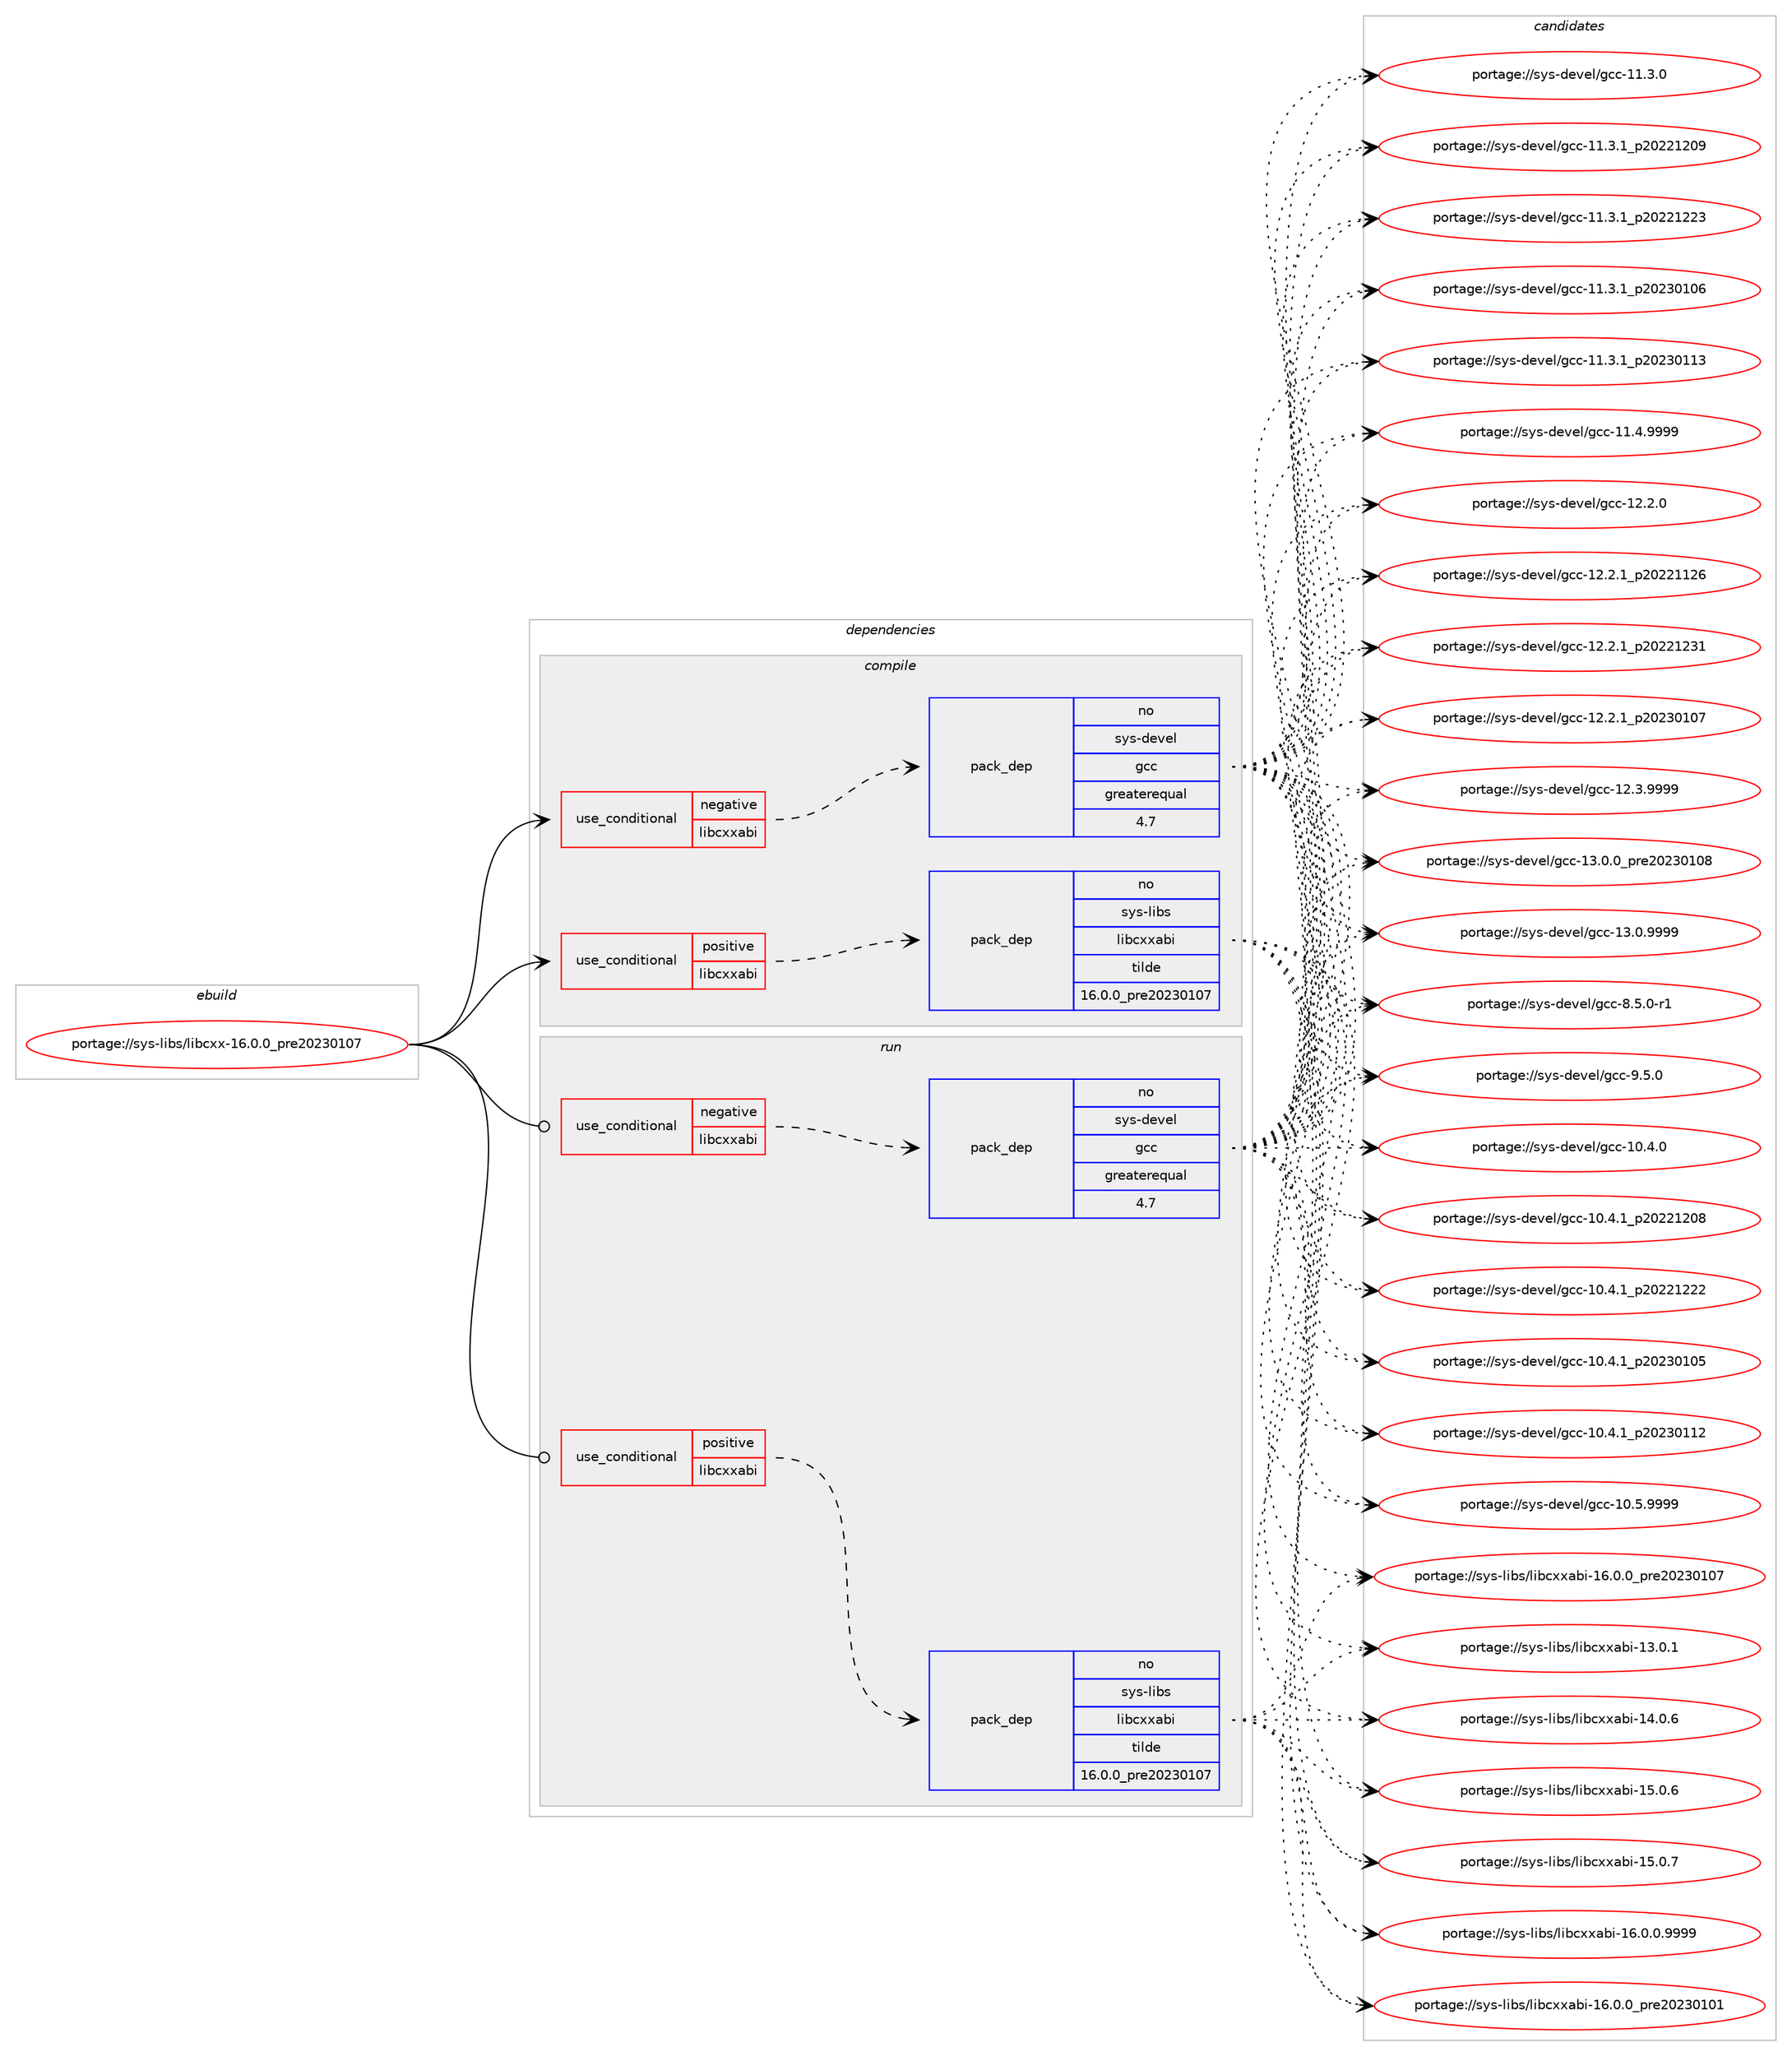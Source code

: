 digraph prolog {

# *************
# Graph options
# *************

newrank=true;
concentrate=true;
compound=true;
graph [rankdir=LR,fontname=Helvetica,fontsize=10,ranksep=1.5];#, ranksep=2.5, nodesep=0.2];
edge  [arrowhead=vee];
node  [fontname=Helvetica,fontsize=10];

# **********
# The ebuild
# **********

subgraph cluster_leftcol {
color=gray;
rank=same;
label=<<i>ebuild</i>>;
id [label="portage://sys-libs/libcxx-16.0.0_pre20230107", color=red, width=4, href="../sys-libs/libcxx-16.0.0_pre20230107.svg"];
}

# ****************
# The dependencies
# ****************

subgraph cluster_midcol {
color=gray;
label=<<i>dependencies</i>>;
subgraph cluster_compile {
fillcolor="#eeeeee";
style=filled;
label=<<i>compile</i>>;
subgraph cond6796 {
dependency10657 [label=<<TABLE BORDER="0" CELLBORDER="1" CELLSPACING="0" CELLPADDING="4"><TR><TD ROWSPAN="3" CELLPADDING="10">use_conditional</TD></TR><TR><TD>negative</TD></TR><TR><TD>libcxxabi</TD></TR></TABLE>>, shape=none, color=red];
subgraph pack3777 {
dependency10658 [label=<<TABLE BORDER="0" CELLBORDER="1" CELLSPACING="0" CELLPADDING="4" WIDTH="220"><TR><TD ROWSPAN="6" CELLPADDING="30">pack_dep</TD></TR><TR><TD WIDTH="110">no</TD></TR><TR><TD>sys-devel</TD></TR><TR><TD>gcc</TD></TR><TR><TD>greaterequal</TD></TR><TR><TD>4.7</TD></TR></TABLE>>, shape=none, color=blue];
}
dependency10657:e -> dependency10658:w [weight=20,style="dashed",arrowhead="vee"];
}
id:e -> dependency10657:w [weight=20,style="solid",arrowhead="vee"];
subgraph cond6797 {
dependency10659 [label=<<TABLE BORDER="0" CELLBORDER="1" CELLSPACING="0" CELLPADDING="4"><TR><TD ROWSPAN="3" CELLPADDING="10">use_conditional</TD></TR><TR><TD>positive</TD></TR><TR><TD>libcxxabi</TD></TR></TABLE>>, shape=none, color=red];
subgraph pack3778 {
dependency10660 [label=<<TABLE BORDER="0" CELLBORDER="1" CELLSPACING="0" CELLPADDING="4" WIDTH="220"><TR><TD ROWSPAN="6" CELLPADDING="30">pack_dep</TD></TR><TR><TD WIDTH="110">no</TD></TR><TR><TD>sys-libs</TD></TR><TR><TD>libcxxabi</TD></TR><TR><TD>tilde</TD></TR><TR><TD>16.0.0_pre20230107</TD></TR></TABLE>>, shape=none, color=blue];
}
dependency10659:e -> dependency10660:w [weight=20,style="dashed",arrowhead="vee"];
}
id:e -> dependency10659:w [weight=20,style="solid",arrowhead="vee"];
# *** BEGIN UNKNOWN DEPENDENCY TYPE (TODO) ***
# id -> package_dependency(portage://sys-libs/libcxx-16.0.0_pre20230107,install,no,sys-devel,llvm,none,[,,],[slot(16)],[])
# *** END UNKNOWN DEPENDENCY TYPE (TODO) ***

# *** BEGIN UNKNOWN DEPENDENCY TYPE (TODO) ***
# id -> package_dependency(portage://sys-libs/libcxx-16.0.0_pre20230107,install,strong,sys-devel,llvm,none,[,,],[slot(0)],[])
# *** END UNKNOWN DEPENDENCY TYPE (TODO) ***

}
subgraph cluster_compileandrun {
fillcolor="#eeeeee";
style=filled;
label=<<i>compile and run</i>>;
}
subgraph cluster_run {
fillcolor="#eeeeee";
style=filled;
label=<<i>run</i>>;
subgraph cond6798 {
dependency10661 [label=<<TABLE BORDER="0" CELLBORDER="1" CELLSPACING="0" CELLPADDING="4"><TR><TD ROWSPAN="3" CELLPADDING="10">use_conditional</TD></TR><TR><TD>negative</TD></TR><TR><TD>libcxxabi</TD></TR></TABLE>>, shape=none, color=red];
subgraph pack3779 {
dependency10662 [label=<<TABLE BORDER="0" CELLBORDER="1" CELLSPACING="0" CELLPADDING="4" WIDTH="220"><TR><TD ROWSPAN="6" CELLPADDING="30">pack_dep</TD></TR><TR><TD WIDTH="110">no</TD></TR><TR><TD>sys-devel</TD></TR><TR><TD>gcc</TD></TR><TR><TD>greaterequal</TD></TR><TR><TD>4.7</TD></TR></TABLE>>, shape=none, color=blue];
}
dependency10661:e -> dependency10662:w [weight=20,style="dashed",arrowhead="vee"];
}
id:e -> dependency10661:w [weight=20,style="solid",arrowhead="odot"];
subgraph cond6799 {
dependency10663 [label=<<TABLE BORDER="0" CELLBORDER="1" CELLSPACING="0" CELLPADDING="4"><TR><TD ROWSPAN="3" CELLPADDING="10">use_conditional</TD></TR><TR><TD>positive</TD></TR><TR><TD>libcxxabi</TD></TR></TABLE>>, shape=none, color=red];
subgraph pack3780 {
dependency10664 [label=<<TABLE BORDER="0" CELLBORDER="1" CELLSPACING="0" CELLPADDING="4" WIDTH="220"><TR><TD ROWSPAN="6" CELLPADDING="30">pack_dep</TD></TR><TR><TD WIDTH="110">no</TD></TR><TR><TD>sys-libs</TD></TR><TR><TD>libcxxabi</TD></TR><TR><TD>tilde</TD></TR><TR><TD>16.0.0_pre20230107</TD></TR></TABLE>>, shape=none, color=blue];
}
dependency10663:e -> dependency10664:w [weight=20,style="dashed",arrowhead="vee"];
}
id:e -> dependency10663:w [weight=20,style="solid",arrowhead="odot"];
}
}

# **************
# The candidates
# **************

subgraph cluster_choices {
rank=same;
color=gray;
label=<<i>candidates</i>>;

subgraph choice3777 {
color=black;
nodesep=1;
choice1151211154510010111810110847103999945494846524648 [label="portage://sys-devel/gcc-10.4.0", color=red, width=4,href="../sys-devel/gcc-10.4.0.svg"];
choice1151211154510010111810110847103999945494846524649951125048505049504856 [label="portage://sys-devel/gcc-10.4.1_p20221208", color=red, width=4,href="../sys-devel/gcc-10.4.1_p20221208.svg"];
choice1151211154510010111810110847103999945494846524649951125048505049505050 [label="portage://sys-devel/gcc-10.4.1_p20221222", color=red, width=4,href="../sys-devel/gcc-10.4.1_p20221222.svg"];
choice1151211154510010111810110847103999945494846524649951125048505148494853 [label="portage://sys-devel/gcc-10.4.1_p20230105", color=red, width=4,href="../sys-devel/gcc-10.4.1_p20230105.svg"];
choice1151211154510010111810110847103999945494846524649951125048505148494950 [label="portage://sys-devel/gcc-10.4.1_p20230112", color=red, width=4,href="../sys-devel/gcc-10.4.1_p20230112.svg"];
choice1151211154510010111810110847103999945494846534657575757 [label="portage://sys-devel/gcc-10.5.9999", color=red, width=4,href="../sys-devel/gcc-10.5.9999.svg"];
choice1151211154510010111810110847103999945494946514648 [label="portage://sys-devel/gcc-11.3.0", color=red, width=4,href="../sys-devel/gcc-11.3.0.svg"];
choice1151211154510010111810110847103999945494946514649951125048505049504857 [label="portage://sys-devel/gcc-11.3.1_p20221209", color=red, width=4,href="../sys-devel/gcc-11.3.1_p20221209.svg"];
choice1151211154510010111810110847103999945494946514649951125048505049505051 [label="portage://sys-devel/gcc-11.3.1_p20221223", color=red, width=4,href="../sys-devel/gcc-11.3.1_p20221223.svg"];
choice1151211154510010111810110847103999945494946514649951125048505148494854 [label="portage://sys-devel/gcc-11.3.1_p20230106", color=red, width=4,href="../sys-devel/gcc-11.3.1_p20230106.svg"];
choice1151211154510010111810110847103999945494946514649951125048505148494951 [label="portage://sys-devel/gcc-11.3.1_p20230113", color=red, width=4,href="../sys-devel/gcc-11.3.1_p20230113.svg"];
choice1151211154510010111810110847103999945494946524657575757 [label="portage://sys-devel/gcc-11.4.9999", color=red, width=4,href="../sys-devel/gcc-11.4.9999.svg"];
choice1151211154510010111810110847103999945495046504648 [label="portage://sys-devel/gcc-12.2.0", color=red, width=4,href="../sys-devel/gcc-12.2.0.svg"];
choice1151211154510010111810110847103999945495046504649951125048505049495054 [label="portage://sys-devel/gcc-12.2.1_p20221126", color=red, width=4,href="../sys-devel/gcc-12.2.1_p20221126.svg"];
choice1151211154510010111810110847103999945495046504649951125048505049505149 [label="portage://sys-devel/gcc-12.2.1_p20221231", color=red, width=4,href="../sys-devel/gcc-12.2.1_p20221231.svg"];
choice1151211154510010111810110847103999945495046504649951125048505148494855 [label="portage://sys-devel/gcc-12.2.1_p20230107", color=red, width=4,href="../sys-devel/gcc-12.2.1_p20230107.svg"];
choice1151211154510010111810110847103999945495046514657575757 [label="portage://sys-devel/gcc-12.3.9999", color=red, width=4,href="../sys-devel/gcc-12.3.9999.svg"];
choice1151211154510010111810110847103999945495146484648951121141015048505148494856 [label="portage://sys-devel/gcc-13.0.0_pre20230108", color=red, width=4,href="../sys-devel/gcc-13.0.0_pre20230108.svg"];
choice1151211154510010111810110847103999945495146484657575757 [label="portage://sys-devel/gcc-13.0.9999", color=red, width=4,href="../sys-devel/gcc-13.0.9999.svg"];
choice115121115451001011181011084710399994556465346484511449 [label="portage://sys-devel/gcc-8.5.0-r1", color=red, width=4,href="../sys-devel/gcc-8.5.0-r1.svg"];
choice11512111545100101118101108471039999455746534648 [label="portage://sys-devel/gcc-9.5.0", color=red, width=4,href="../sys-devel/gcc-9.5.0.svg"];
dependency10658:e -> choice1151211154510010111810110847103999945494846524648:w [style=dotted,weight="100"];
dependency10658:e -> choice1151211154510010111810110847103999945494846524649951125048505049504856:w [style=dotted,weight="100"];
dependency10658:e -> choice1151211154510010111810110847103999945494846524649951125048505049505050:w [style=dotted,weight="100"];
dependency10658:e -> choice1151211154510010111810110847103999945494846524649951125048505148494853:w [style=dotted,weight="100"];
dependency10658:e -> choice1151211154510010111810110847103999945494846524649951125048505148494950:w [style=dotted,weight="100"];
dependency10658:e -> choice1151211154510010111810110847103999945494846534657575757:w [style=dotted,weight="100"];
dependency10658:e -> choice1151211154510010111810110847103999945494946514648:w [style=dotted,weight="100"];
dependency10658:e -> choice1151211154510010111810110847103999945494946514649951125048505049504857:w [style=dotted,weight="100"];
dependency10658:e -> choice1151211154510010111810110847103999945494946514649951125048505049505051:w [style=dotted,weight="100"];
dependency10658:e -> choice1151211154510010111810110847103999945494946514649951125048505148494854:w [style=dotted,weight="100"];
dependency10658:e -> choice1151211154510010111810110847103999945494946514649951125048505148494951:w [style=dotted,weight="100"];
dependency10658:e -> choice1151211154510010111810110847103999945494946524657575757:w [style=dotted,weight="100"];
dependency10658:e -> choice1151211154510010111810110847103999945495046504648:w [style=dotted,weight="100"];
dependency10658:e -> choice1151211154510010111810110847103999945495046504649951125048505049495054:w [style=dotted,weight="100"];
dependency10658:e -> choice1151211154510010111810110847103999945495046504649951125048505049505149:w [style=dotted,weight="100"];
dependency10658:e -> choice1151211154510010111810110847103999945495046504649951125048505148494855:w [style=dotted,weight="100"];
dependency10658:e -> choice1151211154510010111810110847103999945495046514657575757:w [style=dotted,weight="100"];
dependency10658:e -> choice1151211154510010111810110847103999945495146484648951121141015048505148494856:w [style=dotted,weight="100"];
dependency10658:e -> choice1151211154510010111810110847103999945495146484657575757:w [style=dotted,weight="100"];
dependency10658:e -> choice115121115451001011181011084710399994556465346484511449:w [style=dotted,weight="100"];
dependency10658:e -> choice11512111545100101118101108471039999455746534648:w [style=dotted,weight="100"];
}
subgraph choice3778 {
color=black;
nodesep=1;
choice1151211154510810598115471081059899120120979810545495146484649 [label="portage://sys-libs/libcxxabi-13.0.1", color=red, width=4,href="../sys-libs/libcxxabi-13.0.1.svg"];
choice1151211154510810598115471081059899120120979810545495246484654 [label="portage://sys-libs/libcxxabi-14.0.6", color=red, width=4,href="../sys-libs/libcxxabi-14.0.6.svg"];
choice1151211154510810598115471081059899120120979810545495346484654 [label="portage://sys-libs/libcxxabi-15.0.6", color=red, width=4,href="../sys-libs/libcxxabi-15.0.6.svg"];
choice1151211154510810598115471081059899120120979810545495346484655 [label="portage://sys-libs/libcxxabi-15.0.7", color=red, width=4,href="../sys-libs/libcxxabi-15.0.7.svg"];
choice11512111545108105981154710810598991201209798105454954464846484657575757 [label="portage://sys-libs/libcxxabi-16.0.0.9999", color=red, width=4,href="../sys-libs/libcxxabi-16.0.0.9999.svg"];
choice1151211154510810598115471081059899120120979810545495446484648951121141015048505148494849 [label="portage://sys-libs/libcxxabi-16.0.0_pre20230101", color=red, width=4,href="../sys-libs/libcxxabi-16.0.0_pre20230101.svg"];
choice1151211154510810598115471081059899120120979810545495446484648951121141015048505148494855 [label="portage://sys-libs/libcxxabi-16.0.0_pre20230107", color=red, width=4,href="../sys-libs/libcxxabi-16.0.0_pre20230107.svg"];
dependency10660:e -> choice1151211154510810598115471081059899120120979810545495146484649:w [style=dotted,weight="100"];
dependency10660:e -> choice1151211154510810598115471081059899120120979810545495246484654:w [style=dotted,weight="100"];
dependency10660:e -> choice1151211154510810598115471081059899120120979810545495346484654:w [style=dotted,weight="100"];
dependency10660:e -> choice1151211154510810598115471081059899120120979810545495346484655:w [style=dotted,weight="100"];
dependency10660:e -> choice11512111545108105981154710810598991201209798105454954464846484657575757:w [style=dotted,weight="100"];
dependency10660:e -> choice1151211154510810598115471081059899120120979810545495446484648951121141015048505148494849:w [style=dotted,weight="100"];
dependency10660:e -> choice1151211154510810598115471081059899120120979810545495446484648951121141015048505148494855:w [style=dotted,weight="100"];
}
subgraph choice3779 {
color=black;
nodesep=1;
choice1151211154510010111810110847103999945494846524648 [label="portage://sys-devel/gcc-10.4.0", color=red, width=4,href="../sys-devel/gcc-10.4.0.svg"];
choice1151211154510010111810110847103999945494846524649951125048505049504856 [label="portage://sys-devel/gcc-10.4.1_p20221208", color=red, width=4,href="../sys-devel/gcc-10.4.1_p20221208.svg"];
choice1151211154510010111810110847103999945494846524649951125048505049505050 [label="portage://sys-devel/gcc-10.4.1_p20221222", color=red, width=4,href="../sys-devel/gcc-10.4.1_p20221222.svg"];
choice1151211154510010111810110847103999945494846524649951125048505148494853 [label="portage://sys-devel/gcc-10.4.1_p20230105", color=red, width=4,href="../sys-devel/gcc-10.4.1_p20230105.svg"];
choice1151211154510010111810110847103999945494846524649951125048505148494950 [label="portage://sys-devel/gcc-10.4.1_p20230112", color=red, width=4,href="../sys-devel/gcc-10.4.1_p20230112.svg"];
choice1151211154510010111810110847103999945494846534657575757 [label="portage://sys-devel/gcc-10.5.9999", color=red, width=4,href="../sys-devel/gcc-10.5.9999.svg"];
choice1151211154510010111810110847103999945494946514648 [label="portage://sys-devel/gcc-11.3.0", color=red, width=4,href="../sys-devel/gcc-11.3.0.svg"];
choice1151211154510010111810110847103999945494946514649951125048505049504857 [label="portage://sys-devel/gcc-11.3.1_p20221209", color=red, width=4,href="../sys-devel/gcc-11.3.1_p20221209.svg"];
choice1151211154510010111810110847103999945494946514649951125048505049505051 [label="portage://sys-devel/gcc-11.3.1_p20221223", color=red, width=4,href="../sys-devel/gcc-11.3.1_p20221223.svg"];
choice1151211154510010111810110847103999945494946514649951125048505148494854 [label="portage://sys-devel/gcc-11.3.1_p20230106", color=red, width=4,href="../sys-devel/gcc-11.3.1_p20230106.svg"];
choice1151211154510010111810110847103999945494946514649951125048505148494951 [label="portage://sys-devel/gcc-11.3.1_p20230113", color=red, width=4,href="../sys-devel/gcc-11.3.1_p20230113.svg"];
choice1151211154510010111810110847103999945494946524657575757 [label="portage://sys-devel/gcc-11.4.9999", color=red, width=4,href="../sys-devel/gcc-11.4.9999.svg"];
choice1151211154510010111810110847103999945495046504648 [label="portage://sys-devel/gcc-12.2.0", color=red, width=4,href="../sys-devel/gcc-12.2.0.svg"];
choice1151211154510010111810110847103999945495046504649951125048505049495054 [label="portage://sys-devel/gcc-12.2.1_p20221126", color=red, width=4,href="../sys-devel/gcc-12.2.1_p20221126.svg"];
choice1151211154510010111810110847103999945495046504649951125048505049505149 [label="portage://sys-devel/gcc-12.2.1_p20221231", color=red, width=4,href="../sys-devel/gcc-12.2.1_p20221231.svg"];
choice1151211154510010111810110847103999945495046504649951125048505148494855 [label="portage://sys-devel/gcc-12.2.1_p20230107", color=red, width=4,href="../sys-devel/gcc-12.2.1_p20230107.svg"];
choice1151211154510010111810110847103999945495046514657575757 [label="portage://sys-devel/gcc-12.3.9999", color=red, width=4,href="../sys-devel/gcc-12.3.9999.svg"];
choice1151211154510010111810110847103999945495146484648951121141015048505148494856 [label="portage://sys-devel/gcc-13.0.0_pre20230108", color=red, width=4,href="../sys-devel/gcc-13.0.0_pre20230108.svg"];
choice1151211154510010111810110847103999945495146484657575757 [label="portage://sys-devel/gcc-13.0.9999", color=red, width=4,href="../sys-devel/gcc-13.0.9999.svg"];
choice115121115451001011181011084710399994556465346484511449 [label="portage://sys-devel/gcc-8.5.0-r1", color=red, width=4,href="../sys-devel/gcc-8.5.0-r1.svg"];
choice11512111545100101118101108471039999455746534648 [label="portage://sys-devel/gcc-9.5.0", color=red, width=4,href="../sys-devel/gcc-9.5.0.svg"];
dependency10662:e -> choice1151211154510010111810110847103999945494846524648:w [style=dotted,weight="100"];
dependency10662:e -> choice1151211154510010111810110847103999945494846524649951125048505049504856:w [style=dotted,weight="100"];
dependency10662:e -> choice1151211154510010111810110847103999945494846524649951125048505049505050:w [style=dotted,weight="100"];
dependency10662:e -> choice1151211154510010111810110847103999945494846524649951125048505148494853:w [style=dotted,weight="100"];
dependency10662:e -> choice1151211154510010111810110847103999945494846524649951125048505148494950:w [style=dotted,weight="100"];
dependency10662:e -> choice1151211154510010111810110847103999945494846534657575757:w [style=dotted,weight="100"];
dependency10662:e -> choice1151211154510010111810110847103999945494946514648:w [style=dotted,weight="100"];
dependency10662:e -> choice1151211154510010111810110847103999945494946514649951125048505049504857:w [style=dotted,weight="100"];
dependency10662:e -> choice1151211154510010111810110847103999945494946514649951125048505049505051:w [style=dotted,weight="100"];
dependency10662:e -> choice1151211154510010111810110847103999945494946514649951125048505148494854:w [style=dotted,weight="100"];
dependency10662:e -> choice1151211154510010111810110847103999945494946514649951125048505148494951:w [style=dotted,weight="100"];
dependency10662:e -> choice1151211154510010111810110847103999945494946524657575757:w [style=dotted,weight="100"];
dependency10662:e -> choice1151211154510010111810110847103999945495046504648:w [style=dotted,weight="100"];
dependency10662:e -> choice1151211154510010111810110847103999945495046504649951125048505049495054:w [style=dotted,weight="100"];
dependency10662:e -> choice1151211154510010111810110847103999945495046504649951125048505049505149:w [style=dotted,weight="100"];
dependency10662:e -> choice1151211154510010111810110847103999945495046504649951125048505148494855:w [style=dotted,weight="100"];
dependency10662:e -> choice1151211154510010111810110847103999945495046514657575757:w [style=dotted,weight="100"];
dependency10662:e -> choice1151211154510010111810110847103999945495146484648951121141015048505148494856:w [style=dotted,weight="100"];
dependency10662:e -> choice1151211154510010111810110847103999945495146484657575757:w [style=dotted,weight="100"];
dependency10662:e -> choice115121115451001011181011084710399994556465346484511449:w [style=dotted,weight="100"];
dependency10662:e -> choice11512111545100101118101108471039999455746534648:w [style=dotted,weight="100"];
}
subgraph choice3780 {
color=black;
nodesep=1;
choice1151211154510810598115471081059899120120979810545495146484649 [label="portage://sys-libs/libcxxabi-13.0.1", color=red, width=4,href="../sys-libs/libcxxabi-13.0.1.svg"];
choice1151211154510810598115471081059899120120979810545495246484654 [label="portage://sys-libs/libcxxabi-14.0.6", color=red, width=4,href="../sys-libs/libcxxabi-14.0.6.svg"];
choice1151211154510810598115471081059899120120979810545495346484654 [label="portage://sys-libs/libcxxabi-15.0.6", color=red, width=4,href="../sys-libs/libcxxabi-15.0.6.svg"];
choice1151211154510810598115471081059899120120979810545495346484655 [label="portage://sys-libs/libcxxabi-15.0.7", color=red, width=4,href="../sys-libs/libcxxabi-15.0.7.svg"];
choice11512111545108105981154710810598991201209798105454954464846484657575757 [label="portage://sys-libs/libcxxabi-16.0.0.9999", color=red, width=4,href="../sys-libs/libcxxabi-16.0.0.9999.svg"];
choice1151211154510810598115471081059899120120979810545495446484648951121141015048505148494849 [label="portage://sys-libs/libcxxabi-16.0.0_pre20230101", color=red, width=4,href="../sys-libs/libcxxabi-16.0.0_pre20230101.svg"];
choice1151211154510810598115471081059899120120979810545495446484648951121141015048505148494855 [label="portage://sys-libs/libcxxabi-16.0.0_pre20230107", color=red, width=4,href="../sys-libs/libcxxabi-16.0.0_pre20230107.svg"];
dependency10664:e -> choice1151211154510810598115471081059899120120979810545495146484649:w [style=dotted,weight="100"];
dependency10664:e -> choice1151211154510810598115471081059899120120979810545495246484654:w [style=dotted,weight="100"];
dependency10664:e -> choice1151211154510810598115471081059899120120979810545495346484654:w [style=dotted,weight="100"];
dependency10664:e -> choice1151211154510810598115471081059899120120979810545495346484655:w [style=dotted,weight="100"];
dependency10664:e -> choice11512111545108105981154710810598991201209798105454954464846484657575757:w [style=dotted,weight="100"];
dependency10664:e -> choice1151211154510810598115471081059899120120979810545495446484648951121141015048505148494849:w [style=dotted,weight="100"];
dependency10664:e -> choice1151211154510810598115471081059899120120979810545495446484648951121141015048505148494855:w [style=dotted,weight="100"];
}
}

}
